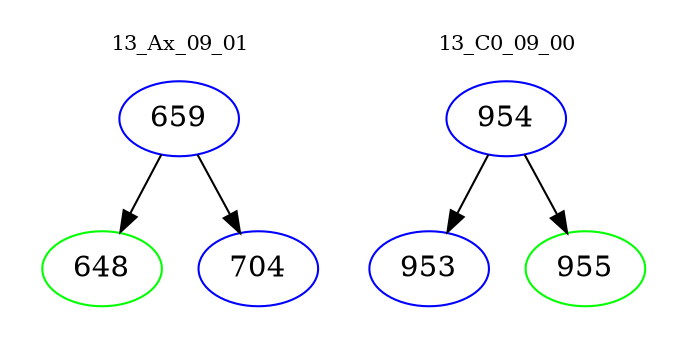 digraph{
subgraph cluster_0 {
color = white
label = "13_Ax_09_01";
fontsize=10;
T0_659 [label="659", color="blue"]
T0_659 -> T0_648 [color="black"]
T0_648 [label="648", color="green"]
T0_659 -> T0_704 [color="black"]
T0_704 [label="704", color="blue"]
}
subgraph cluster_1 {
color = white
label = "13_C0_09_00";
fontsize=10;
T1_954 [label="954", color="blue"]
T1_954 -> T1_953 [color="black"]
T1_953 [label="953", color="blue"]
T1_954 -> T1_955 [color="black"]
T1_955 [label="955", color="green"]
}
}

